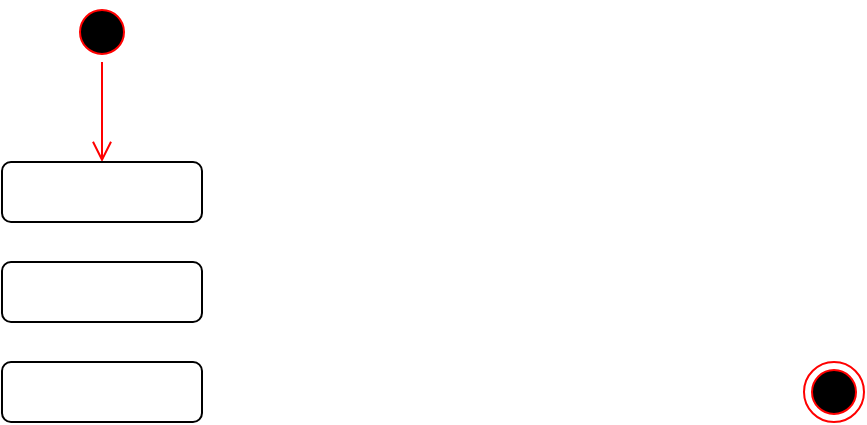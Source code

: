 <mxfile version="22.0.8" type="google">
  <diagram name="Page-1" id="2YBvvXClWsGukQMizWep">
    <mxGraphModel grid="1" page="1" gridSize="10" guides="1" tooltips="1" connect="1" arrows="1" fold="1" pageScale="1" pageWidth="850" pageHeight="1100" math="0" shadow="0">
      <root>
        <mxCell id="0" />
        <mxCell id="1" parent="0" />
        <mxCell id="rWZBq-ulkpkECsrD5BeH-1" value="" style="ellipse;html=1;shape=startState;fillColor=#000000;strokeColor=#ff0000;" vertex="1" parent="1">
          <mxGeometry x="404" y="50" width="30" height="30" as="geometry" />
        </mxCell>
        <mxCell id="rWZBq-ulkpkECsrD5BeH-2" value="" style="edgeStyle=orthogonalEdgeStyle;html=1;verticalAlign=bottom;endArrow=open;endSize=8;strokeColor=#ff0000;rounded=0;" edge="1" parent="1" source="rWZBq-ulkpkECsrD5BeH-1">
          <mxGeometry relative="1" as="geometry">
            <mxPoint x="419" y="130" as="targetPoint" />
          </mxGeometry>
        </mxCell>
        <mxCell id="rWZBq-ulkpkECsrD5BeH-3" value="" style="ellipse;html=1;shape=endState;fillColor=#000000;strokeColor=#ff0000;" vertex="1" parent="1">
          <mxGeometry x="770" y="230" width="30" height="30" as="geometry" />
        </mxCell>
        <mxCell id="rWZBq-ulkpkECsrD5BeH-4" value="" style="rounded=1;whiteSpace=wrap;html=1;" vertex="1" parent="1">
          <mxGeometry x="369" y="130" width="100" height="30" as="geometry" />
        </mxCell>
        <mxCell id="rWZBq-ulkpkECsrD5BeH-7" value="" style="rounded=1;whiteSpace=wrap;html=1;" vertex="1" parent="1">
          <mxGeometry x="369" y="180" width="100" height="30" as="geometry" />
        </mxCell>
        <mxCell id="rWZBq-ulkpkECsrD5BeH-8" value="" style="rounded=1;whiteSpace=wrap;html=1;" vertex="1" parent="1">
          <mxGeometry x="369" y="230" width="100" height="30" as="geometry" />
        </mxCell>
      </root>
    </mxGraphModel>
  </diagram>
</mxfile>
